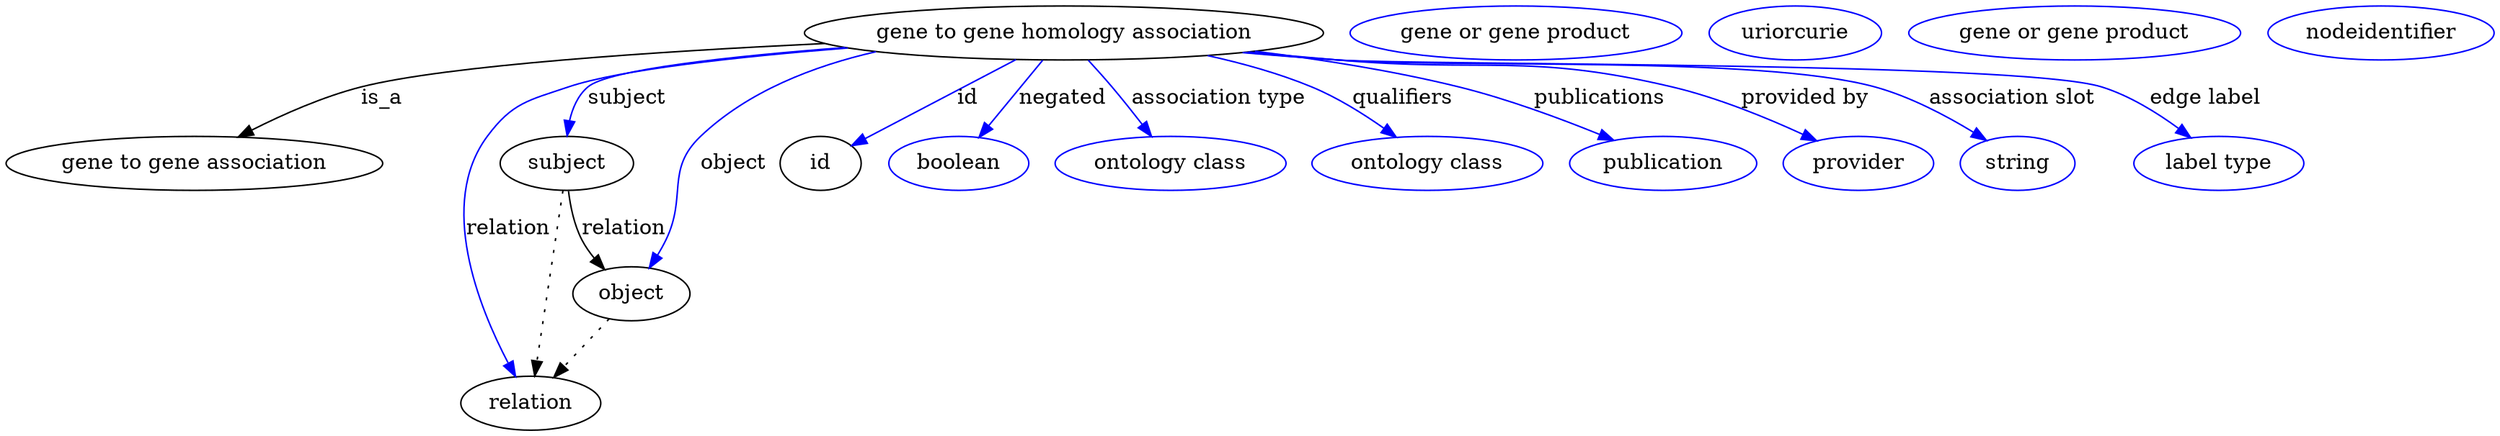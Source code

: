 digraph {
	graph [bb="0,0,1341.5,281"];
	node [label="\N"];
	"gene to gene homology association"	[height=0.5,
		label="gene to gene homology association",
		pos="589.3,263",
		width=3.7327];
	"gene to gene association"	[height=0.5,
		pos="96.3,177",
		width=2.675];
	"gene to gene homology association" -> "gene to gene association"	[label=is_a,
		lp="195.58,220",
		pos="e,119.55,194.65 462.85,256.91 363.63,251.83 234.16,242.51 183.75,227 164.1,220.96 143.97,210.06 127.98,200.07"];
	subject	[height=0.5,
		pos="298.3,177",
		width=0.97656];
	"gene to gene homology association" -> subject	[color=blue,
		label=subject,
		lp="336.13,220",
		pos="e,299.86,195.13 459.71,258.22 400.31,253.97 338.15,245.16 315.65,227 308.85,221.52 304.72,213.19 302.2,204.95",
		style=solid];
	relation	[height=0.5,
		pos="278.3,18",
		width=1.031];
	"gene to gene homology association" -> relation	[color=blue,
		label=relation,
		lp="262.68,134",
		pos="e,269.32,35.603 458.41,258.87 408.34,254.39 351.49,245.22 302.3,227 278.26,218.1 268.18,216.56 254.3,195 224.56,148.78 247.87,81.6 \
264.77,45.055",
		style=solid];
	object	[height=0.5,
		pos="338.3,91",
		width=0.88096];
	"gene to gene homology association" -> object	[color=blue,
		label=object,
		lp="395.4,177",
		pos="e,346.87,108.54 491.54,250.56 451.89,241.37 408.39,224.81 378.09,195 355.37,172.64 367.35,156.51 355.3,127 354.05,123.94 352.65,\
120.76 351.22,117.63",
		style=solid];
	id	[height=0.5,
		pos="448.3,177",
		width=0.75];
	"gene to gene homology association" -> id	[color=blue,
		label=id,
		lp="532.75,220",
		pos="e,467.84,189.64 561.11,245.2 536.59,230.6 501.25,209.54 476.68,194.91",
		style=solid];
	negated	[color=blue,
		height=0.5,
		label=boolean,
		pos="531.3,177",
		width=1.0584];
	"gene to gene homology association" -> negated	[color=blue,
		label=negated,
		lp="586.07,220",
		pos="e,542.63,194.4 577.56,245 569.2,232.89 557.83,216.42 548.45,202.83",
		style=solid];
	"association type"	[color=blue,
		height=0.5,
		label="ontology class",
		pos="648.3,177",
		width=1.6931];
	"gene to gene homology association" -> "association type"	[color=blue,
		label="association type",
		lp="668.21,220",
		pos="e,636.58,194.69 601.24,245 609.69,232.97 621.17,216.63 630.67,203.1",
		style=solid];
	qualifiers	[color=blue,
		height=0.5,
		label="ontology class",
		pos="788.3,177",
		width=1.6931];
	"gene to gene homology association" -> qualifiers	[color=blue,
		label=qualifiers,
		lp="768.35,220",
		pos="e,768.9,194.08 658.91,247.52 678.29,242.28 699.02,235.5 717.3,227 732.53,219.92 748.03,209.64 760.66,200.32",
		style=solid];
	publications	[color=blue,
		height=0.5,
		label=publication,
		pos="917.3,177",
		width=1.3859];
	"gene to gene homology association" -> publications	[color=blue,
		label=publications,
		lp="873.52,220",
		pos="e,888.61,191.95 686.03,250.43 721.71,244.96 762.22,237.31 798.3,227 826.12,219.05 856.25,206.61 879.23,196.25",
		style=solid];
	"provided by"	[color=blue,
		height=0.5,
		label=provider,
		pos="1025.3,177",
		width=1.1129];
	"gene to gene homology association" -> "provided by"	[color=blue,
		label="provided by",
		lp="983.93,220",
		pos="e,1000.3,191.41 685.42,250.33 701.09,248.5 717.14,246.66 732.3,245 811.78,236.28 833.89,247.02 911.3,227 939.22,219.78 969.12,206.71 \
991.28,195.88",
		style=solid];
	"association slot"	[color=blue,
		height=0.5,
		label=string,
		pos="1113.3,177",
		width=0.8403];
	"gene to gene homology association" -> "association slot"	[color=blue,
		label="association slot",
		lp="1099.3,220",
		pos="e,1094.2,191.3 683.07,250.09 699.46,248.23 716.36,246.44 732.3,245 796.39,239.2 959.39,244.52 1021.3,227 1044.3,220.5 1068,207.67 \
1085.6,196.78",
		style=solid];
	"edge label"	[color=blue,
		height=0.5,
		label="label type",
		pos="1222.3,177",
		width=1.2425];
	"gene to gene homology association" -> "edge label"	[color=blue,
		label="edge label",
		lp="1203.9,220",
		pos="e,1204.4,193.52 682.28,249.92 698.91,248.06 716.1,246.31 732.3,245 824.09,237.56 1058.5,254.92 1146.3,227 1164.4,221.24 1182.3,210 \
1196.3,199.73",
		style=solid];
	subject -> relation	[pos="e,280.48,36.08 296.12,158.9 292.67,131.77 285.89,78.614 281.77,46.207",
		style=dotted];
	subject -> object	[label=relation,
		lp="334.68,134",
		pos="e,324.98,107.61 301.76,158.67 304.07,149.04 307.6,137.01 312.54,127 314.37,123.3 316.59,119.58 318.95,116.03"];
	"gene to gene association_subject"	[color=blue,
		height=0.5,
		label="gene or gene product",
		pos="826.3,263",
		width=2.3474];
	"gene to gene homology association_relation"	[color=blue,
		height=0.5,
		label=uriorcurie,
		pos="973.3,263",
		width=1.2492];
	object -> relation	[pos="e,292,35.205 324.98,74.243 317.25,65.088 307.34,53.364 298.64,43.074",
		style=dotted];
	"gene to gene association_object"	[color=blue,
		height=0.5,
		label="gene or gene product",
		pos="1120.3,263",
		width=2.3474];
	association_id	[color=blue,
		height=0.5,
		label=nodeidentifier,
		pos="1282.3,263",
		width=1.6451];
}

